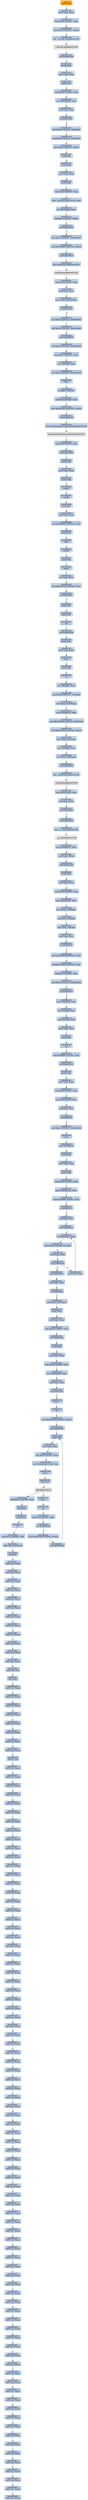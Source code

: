 digraph G {
node[shape=rectangle,style=filled,fillcolor=lightsteelblue,color=lightsteelblue]
bgcolor="transparent"
a0x00401140pushl_ebp[label="start\npushl %ebp",color="lightgrey",fillcolor="orange"];
a0x00401141movl_esp_ebp[label="0x00401141\nmovl %esp, %ebp"];
a0x00401143subl_0x18UINT8_esp[label="0x00401143\nsubl $0x18<UINT8>, %esp"];
a0x00401146movl_0x2UINT32_esp_[label="0x00401146\nmovl $0x2<UINT32>, (%esp)"];
a0x0040114dcall___set_app_type_msvcrt_dll[label="0x0040114d\ncall __set_app_type@msvcrt.dll"];
a__set_app_type_msvcrt_dll[label="__set_app_type@msvcrt.dll",color="lightgrey",fillcolor="lightgrey"];
a0x00401153call_0x00401020[label="0x00401153\ncall 0x00401020"];
a0x00401020pushl_ebp[label="0x00401020\npushl %ebp"];
a0x00401021movl_esp_ebp[label="0x00401021\nmovl %esp, %ebp"];
a0x00401023pushl_ebx[label="0x00401023\npushl %ebx"];
a0x00401024subl_0x34UINT8_esp[label="0x00401024\nsubl $0x34<UINT8>, %esp"];
a0x00401027movl_0x0040f2f0_eax[label="0x00401027\nmovl 0x0040f2f0, %eax"];
a0x0040102ctestl_eax_eax[label="0x0040102c\ntestl %eax, %eax"];
a0x0040102eje_0x0040104c[label="0x0040102e\nje 0x0040104c"];
a0x00401030movl_0x0UINT32_0x8esp_[label="0x00401030\nmovl $0x0<UINT32>, 0x8(%esp)"];
a0x00401038movl_0x2UINT32_0x4esp_[label="0x00401038\nmovl $0x2<UINT32>, 0x4(%esp)"];
a0x00401040movl_0x0UINT32_esp_[label="0x00401040\nmovl $0x0<UINT32>, (%esp)"];
a0x00401047call_eax[label="0x00401047\ncall %eax"];
a0x00402710pushl_ebp[label="0x00402710\npushl %ebp"];
a0x00402711movl_esp_ebp[label="0x00402711\nmovl %esp, %ebp"];
a0x00402713pushl_ebx[label="0x00402713\npushl %ebx"];
a0x00402714subl_0x14UINT8_esp[label="0x00402714\nsubl $0x14<UINT8>, %esp"];
a0x00402717movl__winmajor_msvcrt_dll_edx[label="0x00402717\nmovl _winmajor@msvcrt.dll, %edx"];
a0x0040271dmovl_0xcebp__eax[label="0x0040271d\nmovl 0xc(%ebp), %eax"];
a0x00402720cmpl_0x3UINT8_edx_[label="0x00402720\ncmpl $0x3<UINT8>, (%edx)"];
a0x00402723jbe_0x00402756[label="0x00402723\njbe 0x00402756"];
a0x00402756movl_0x1UINT32_0x0041007c[label="0x00402756\nmovl $0x1<UINT32>, 0x0041007c"];
a0x00402760movl_0x40f2b4UINT32_esp_[label="0x00402760\nmovl $0x40f2b4<UINT32>, (%esp)"];
a0x00402767call_0x004030c8[label="0x00402767\ncall 0x004030c8"];
a0x004030c8jmp_LoadLibraryA_kernel32_dll[label="0x004030c8\njmp LoadLibraryA@kernel32.dll"];
LoadLibraryA_kernel32_dll[label="LoadLibraryA@kernel32.dll",color="lightgrey",fillcolor="lightgrey"];
a0x0040276csubl_0x4UINT8_esp[label="0x0040276c\nsubl $0x4<UINT8>, %esp"];
a0x0040276ftestl_eax_eax[label="0x0040276f\ntestl %eax, %eax"];
a0x00402771movl_eax_0x00410020[label="0x00402771\nmovl %eax, 0x00410020"];
a0x00402776je_0x00402876[label="0x00402776\nje 0x00402876"];
a0x00402876movl_0x0UINT32_0x0041005c[label="0x00402876\nmovl $0x0<UINT32>, 0x0041005c"];
a0x00402880movl_0x0UINT32_0x0041006c[label="0x00402880\nmovl $0x0<UINT32>, 0x0041006c"];
a0x0040288ajmp_0x00402826[label="0x0040288a\njmp 0x00402826"];
a0x00402826movl_0x0UINT32_0x00410020[label="0x00402826\nmovl $0x0<UINT32>, 0x00410020"];
a0x00402830movl_0x1UINT32_eax[label="0x00402830\nmovl $0x1<UINT32>, %eax"];
a0x00402835movl__4ebp__ebx[label="0x00402835\nmovl -4(%ebp), %ebx"];
a0x00402838movl_0x0UINT32_0x00410034[label="0x00402838\nmovl $0x0<UINT32>, 0x00410034"];
a0x00402842leave_[label="0x00402842\nleave "];
a0x00402843ret_0xcUINT16[label="0x00402843\nret $0xc<UINT16>"];
a0x00401049subl_0xcUINT8_esp[label="0x00401049\nsubl $0xc<UINT8>, %esp"];
a0x0040104cmovl_0x401180UINT32_esp_[label="0x0040104c\nmovl $0x401180<UINT32>, (%esp)"];
a0x00401053call_0x004030a0[label="0x00401053\ncall 0x004030a0"];
a0x004030a0jmp_SetUnhandledExceptionFilter_kernel32_dll[label="0x004030a0\njmp SetUnhandledExceptionFilter@kernel32.dll"];
SetUnhandledExceptionFilter_kernel32_dll[label="SetUnhandledExceptionFilter@kernel32.dll",color="lightgrey",fillcolor="lightgrey"];
a0x00401058subl_0x4UINT8_esp[label="0x00401058\nsubl $0x4<UINT8>, %esp"];
a0x0040105bcall_0x00402890[label="0x0040105b\ncall 0x00402890"];
a0x00402890pushl_ebp[label="0x00402890\npushl %ebp"];
a0x00402891movl_esp_ebp[label="0x00402891\nmovl %esp, %ebp"];
a0x00402893pushl_ebx[label="0x00402893\npushl %ebx"];
a0x00402894pushfl_[label="0x00402894\npushfl "];
a0x00402895pushfl_[label="0x00402895\npushfl "];
a0x00402896popl_eax[label="0x00402896\npopl %eax"];
a0x00402897movl_eax_edx[label="0x00402897\nmovl %eax, %edx"];
a0x00402899xorl_0x200000UINT32_eax[label="0x00402899\nxorl $0x200000<UINT32>, %eax"];
a0x0040289epushl_eax[label="0x0040289e\npushl %eax"];
a0x0040289fpopfl_[label="0x0040289f\npopfl "];
a0x004028a0pushfl_[label="0x004028a0\npushfl "];
a0x004028a1popl_eax[label="0x004028a1\npopl %eax"];
a0x004028a2popfl_[label="0x004028a2\npopfl "];
a0x004028a3xorl_edx_eax[label="0x004028a3\nxorl %edx, %eax"];
a0x004028a5testl_0x200000UINT32_eax[label="0x004028a5\ntestl $0x200000<UINT32>, %eax"];
a0x004028aaje_0x00402953[label="0x004028aa\nje 0x00402953"];
a0x00402953popl_ebx[label="0x00402953\npopl %ebx"];
a0x00402954popl_ebp[label="0x00402954\npopl %ebp"];
a0x00402955ret[label="0x00402955\nret"];
a0x00401060call_0x00402e00[label="0x00401060\ncall 0x00402e00"];
a0x00402e00pushl_ebp[label="0x00402e00\npushl %ebp"];
a0x00402e01movl_esp_ebp[label="0x00402e01\nmovl %esp, %ebp"];
a0x00402e03fninit_[label="0x00402e03\nfninit "];
a0x00402e05popl_ebp[label="0x00402e05\npopl %ebp"];
a0x00402e06ret[label="0x00402e06\nret"];
a0x00401065leal__16ebp__eax[label="0x00401065\nleal -16(%ebp), %eax"];
a0x00401068movl_0x0UINT32__16ebp_[label="0x00401068\nmovl $0x0<UINT32>, -16(%ebp)"];
a0x0040106fmovl_eax_0x10esp_[label="0x0040106f\nmovl %eax, 0x10(%esp)"];
a0x00401073movl_0x0040f270_eax[label="0x00401073\nmovl 0x0040f270, %eax"];
a0x00401078movl_0x410004UINT32_0x4esp_[label="0x00401078\nmovl $0x410004<UINT32>, 0x4(%esp)"];
a0x00401080movl_0x410000UINT32_esp_[label="0x00401080\nmovl $0x410000<UINT32>, (%esp)"];
a0x00401087movl_eax_0xcesp_[label="0x00401087\nmovl %eax, 0xc(%esp)"];
a0x0040108bleal__12ebp__eax[label="0x0040108b\nleal -12(%ebp), %eax"];
a0x0040108emovl_eax_0x8esp_[label="0x0040108e\nmovl %eax, 0x8(%esp)"];
a0x00401092call_0x00403020[label="0x00401092\ncall 0x00403020"];
a0x00403020jmp___getmainargs_msvcrt_dll[label="0x00403020\njmp __getmainargs@msvcrt.dll"];
a__getmainargs_msvcrt_dll[label="__getmainargs@msvcrt.dll",color="lightgrey",fillcolor="lightgrey"];
a0x00401097movl_0x00410024_eax[label="0x00401097\nmovl 0x00410024, %eax"];
a0x0040109ctestl_eax_eax[label="0x0040109c\ntestl %eax, %eax"];
a0x0040109ejne_0x004010f0[label="0x0040109e\njne 0x004010f0"];
a0x004010a0call_0x00403028[label="0x004010a0\ncall 0x00403028"];
a0x00403028jmp___p__fmode_msvcrt_dll[label="0x00403028\njmp __p__fmode@msvcrt.dll"];
a__p__fmode_msvcrt_dll[label="__p__fmode@msvcrt.dll",color="lightgrey",fillcolor="lightgrey"];
a0x004010a5movl_0x0040f274_edx[label="0x004010a5\nmovl 0x0040f274, %edx"];
a0x004010abmovl_edx_eax_[label="0x004010ab\nmovl %edx, (%eax)"];
a0x004010adcall_0x00402ab0[label="0x004010ad\ncall 0x00402ab0"];
a0x00402ab0pushl_ebp[label="0x00402ab0\npushl %ebp"];
a0x00402ab1movl_esp_ebp[label="0x00402ab1\nmovl %esp, %ebp"];
a0x00402ab3subl_0x38UINT8_esp[label="0x00402ab3\nsubl $0x38<UINT8>, %esp"];
a0x00402ab6movl_0x0041002c_eax[label="0x00402ab6\nmovl 0x0041002c, %eax"];
a0x00402abbmovl_ebx__12ebp_[label="0x00402abb\nmovl %ebx, -12(%ebp)"];
a0x00402abemovl_esi__8ebp_[label="0x00402abe\nmovl %esi, -8(%ebp)"];
a0x00402ac1movl_edi__4ebp_[label="0x00402ac1\nmovl %edi, -4(%ebp)"];
a0x00402ac4testl_eax_eax[label="0x00402ac4\ntestl %eax, %eax"];
a0x00402ac6je_0x00402ad5[label="0x00402ac6\nje 0x00402ad5"];
a0x00402ad5movl_0x410000UINT32_eax[label="0x00402ad5\nmovl $0x410000<UINT32>, %eax"];
a0x00402adasubl_0x410000UINT32_eax[label="0x00402ada\nsubl $0x410000<UINT32>, %eax"];
a0x00402adfcmpl_0x7UINT8_eax[label="0x00402adf\ncmpl $0x7<UINT8>, %eax"];
a0x00402ae2movl_0x1UINT32_0x0041002c[label="0x00402ae2\nmovl $0x1<UINT32>, 0x0041002c"];
a0x00402aecjle_0x00402ac8[label="0x00402aec\njle 0x00402ac8"];
a0x00402ac8movl__12ebp__ebx[label="0x00402ac8\nmovl -12(%ebp), %ebx"];
a0x00402acbmovl__8ebp__esi[label="0x00402acb\nmovl -8(%ebp), %esi"];
a0x00402acemovl__4ebp__edi[label="0x00402ace\nmovl -4(%ebp), %edi"];
a0x00402ad1movl_ebp_esp[label="0x00402ad1\nmovl %ebp, %esp"];
a0x00402ad3popl_ebp[label="0x00402ad3\npopl %ebp"];
a0x00402ad4ret[label="0x00402ad4\nret"];
a0x004010b2andl_0xfffffff0UINT8_esp[label="0x004010b2\nandl $0xfffffff0<UINT8>, %esp"];
a0x004010b5call_0x00402ce0[label="0x004010b5\ncall 0x00402ce0"];
a0x00402ce0pushl_ebp[label="0x00402ce0\npushl %ebp"];
a0x00402ce1movl_esp_ebp[label="0x00402ce1\nmovl %esp, %ebp"];
a0x00402ce3subl_0x8UINT8_esp[label="0x00402ce3\nsubl $0x8<UINT8>, %esp"];
a0x00402ce6movl_0x00410030_ecx[label="0x00402ce6\nmovl 0x00410030, %ecx"];
a0x00402cectestl_ecx_ecx[label="0x00402cec\ntestl %ecx, %ecx"];
a0x00402ceeje_0x00402cf2[label="0x00402cee\nje 0x00402cf2"];
a0x00402cf2movl_0x1UINT32_0x00410030[label="0x00402cf2\nmovl $0x1<UINT32>, 0x00410030"];
a0x00402cfcleave_[label="0x00402cfc\nleave "];
a0x00402cfdjmp_0x00402c90[label="0x00402cfd\njmp 0x00402c90"];
a0x00402c90pushl_ebp[label="0x00402c90\npushl %ebp"];
a0x00402c91movl_esp_ebp[label="0x00402c91\nmovl %esp, %ebp"];
a0x00402c93pushl_ebx[label="0x00402c93\npushl %ebx"];
a0x00402c94subl_0x14UINT8_esp[label="0x00402c94\nsubl $0x14<UINT8>, %esp"];
a0x00402c97movl_0x00403170_ebx[label="0x00402c97\nmovl 0x00403170, %ebx"];
a0x00402c9dcmpl_0xffffffffUINT8_ebx[label="0x00402c9d\ncmpl $0xffffffff<UINT8>, %ebx"];
a0x00402ca0je_0x00402cc4[label="0x00402ca0\nje 0x00402cc4"];
a0x00402cc4xorl_ebx_ebx[label="0x00402cc4\nxorl %ebx, %ebx"];
a0x00402cc6jmp_0x00402cca[label="0x00402cc6\njmp 0x00402cca"];
a0x00402ccaleal_0x1ebx__eax[label="0x00402cca\nleal 0x1(%ebx), %eax"];
a0x00402ccdmovl_0x403170eax4__edx[label="0x00402ccd\nmovl 0x403170(,%eax,4), %edx"];
a0x00402cd4testl_edx_edx[label="0x00402cd4\ntestl %edx, %edx"];
a0x00402cd6jne_0x00402cc8[label="0x00402cd6\njne 0x00402cc8"];
a0x00402cc8movl_eax_ebx[label="0x00402cc8\nmovl %eax, %ebx"];
a0x00402cd8jmp_0x00402ca2[label="0x00402cd8\njmp 0x00402ca2"];
a0x00402ca2testl_ebx_ebx[label="0x00402ca2\ntestl %ebx, %ebx"];
a0x00402ca4je_0x00402cb2[label="0x00402ca4\nje 0x00402cb2"];
a0x00402ca6call_0x403170ebx4_[label="0x00402ca6\ncall 0x403170(,%ebx,4)"];
a0x00403150pushl_ebp[label="0x00403150\npushl %ebp"];
a0x00403151movl_esp_ebp[label="0x00403151\nmovl %esp, %ebp"];
a0x00403153subl_0x18UINT8_esp[label="0x00403153\nsubl $0x18<UINT8>, %esp"];
a0x00403156call_0x004012e0[label="0x00403156\ncall 0x004012e0"];
a0x004012e0pushl_ebp[label="0x004012e0\npushl %ebp"];
a0x004012e1movl_esp_ebp[label="0x004012e1\nmovl %esp, %ebp"];
a0x004012e3subl_0x18UINT8_esp[label="0x004012e3\nsubl $0x18<UINT8>, %esp"];
a0x004012e6movl_0x0040f3a0_eax[label="0x004012e6\nmovl 0x0040f3a0, %eax"];
a0x004012ebtestl_eax_eax[label="0x004012eb\ntestl %eax, %eax"];
a0x004012edje_0x00401329[label="0x004012ed\nje 0x00401329"];
a0x00401329leave_[label="0x00401329\nleave "];
a0x0040132aret[label="0x0040132a\nret"];
a0x0040315bmovl_0x401330UINT32_esp_[label="0x0040315b\nmovl $0x401330<UINT32>, (%esp)"];
a0x00403162call_0x00401000[label="0x00403162\ncall 0x00401000"];
a0x00401000pushl_ebp[label="0x00401000\npushl %ebp"];
a0x00401001movl_esp_ebp[label="0x00401001\nmovl %esp, %ebp"];
a0x00401003subl_0x8UINT8_esp[label="0x00401003\nsubl $0x8<UINT8>, %esp"];
a0x00401006movl_atexit_msvcrt_dll_eax[label="0x00401006\nmovl atexit@msvcrt.dll, %eax"];
a0x0040100bleave_[label="0x0040100b\nleave "];
a0x0040100cjmp_eax[label="0x0040100c\njmp %eax"];
atexit_msvcrt_dll[label="atexit@msvcrt.dll",color="lightgrey",fillcolor="lightgrey"];
a0x00403167leave_[label="0x00403167\nleave "];
a0x00403168ret[label="0x00403168\nret"];
a0x00402cadsubl_0x1UINT8_ebx[label="0x00402cad\nsubl $0x1<UINT8>, %ebx"];
a0x00402cb0jne_0x00402ca6[label="0x00402cb0\njne 0x00402ca6"];
a0x00402cb2movl_0x402c60UINT32_esp_[label="0x00402cb2\nmovl $0x402c60<UINT32>, (%esp)"];
a0x00402cb9call_0x00401000[label="0x00402cb9\ncall 0x00401000"];
a0x00402cbeaddl_0x14UINT8_esp[label="0x00402cbe\naddl $0x14<UINT8>, %esp"];
a0x00402cc1popl_ebx[label="0x00402cc1\npopl %ebx"];
a0x00402cc2popl_ebp[label="0x00402cc2\npopl %ebp"];
a0x00402cc3ret[label="0x00402cc3\nret"];
a0x0012ffa0sarb_0x12UINT8_bh[label="0x0012ffa0\nsarb $0x12<UINT8>, %bh"];
a0x0012ffa3addb_bl_0x11eax_[label="0x0012ffa3\naddb %bl, 0x11(%eax)"];
a0x0012ffa6incl_eax[label="0x0012ffa6\nincl %eax"];
a0x0012ffa7addb_al_edx_[label="0x0012ffa7\naddb %al, (%edx)"];
a0x0012ffa9addb_al_eax_[label="0x0012ffa9\naddb %al, (%eax)"];
a0x0012ffabaddb_al_eax_[label="0x0012ffab\naddb %al, (%eax)"];
a0x0012ffadaddb_al_eax_[label="0x0012ffad\naddb %al, (%eax)"];
a0x0012ffafaddb_al_eax_[label="0x0012ffaf\naddb %al, (%eax)"];
a0x0012ffb1addb_al_eax_[label="0x0012ffb1\naddb %al, (%eax)"];
a0x0012ffb3addb_al_eax_[label="0x0012ffb3\naddb %al, (%eax)"];
a0x0012ffb5addb_al_eax_[label="0x0012ffb5\naddb %al, (%eax)"];
a0x0012ffb7addb_al_eax_[label="0x0012ffb7\naddb %al, (%eax)"];
a0x0012ffb9addb_al_eax_[label="0x0012ffb9\naddb %al, (%eax)"];
a0x0012ffbbaddb_al_eax_[label="0x0012ffbb\naddb %al, (%eax)"];
a0x0012ffbdaddb_al_eax_[label="0x0012ffbd\naddb %al, (%eax)"];
a0x0012ffbfaddb_dh_al[label="0x0012ffbf\naddb %dh, %al"];
a0x0012ffc1call_edx_[label="0x0012ffc1\ncall (%edx)"];
a0x00000000addb_al_eax_[label="0x00000000\naddb %al, (%eax)"];
a0x00000002addb_al_eax_[label="0x00000002\naddb %al, (%eax)"];
a0x00000004addb_al_eax_[label="0x00000004\naddb %al, (%eax)"];
a0x00000006addb_al_eax_[label="0x00000006\naddb %al, (%eax)"];
a0x00000008addb_al_eax_[label="0x00000008\naddb %al, (%eax)"];
a0x0000000aaddb_al_eax_[label="0x0000000a\naddb %al, (%eax)"];
a0x0000000caddb_al_eax_[label="0x0000000c\naddb %al, (%eax)"];
a0x0000000eaddb_al_eax_[label="0x0000000e\naddb %al, (%eax)"];
a0x00000010movb_0_al[label="0x00000010\nmovb 0, %al"];
a0x00000015addb_al_eax_[label="0x00000015\naddb %al, (%eax)"];
a0x00000017addb_al_eax_[label="0x00000017\naddb %al, (%eax)"];
a0x00000019addb_al_eax_[label="0x00000019\naddb %al, (%eax)"];
a0x0000001baddb_al_eax_[label="0x0000001b\naddb %al, (%eax)"];
a0x0000001daddb_al_eax_[label="0x0000001d\naddb %al, (%eax)"];
a0x0000001faddb_al_eax_[label="0x0000001f\naddb %al, (%eax)"];
a0x00000021addb_al_eax_[label="0x00000021\naddb %al, (%eax)"];
a0x00000023addb_al_eax_[label="0x00000023\naddb %al, (%eax)"];
a0x00000025addb_al_eax_[label="0x00000025\naddb %al, (%eax)"];
a0x00000027addb_al_eax_[label="0x00000027\naddb %al, (%eax)"];
a0x00000029addb_al_eax_[label="0x00000029\naddb %al, (%eax)"];
a0x0000002baddb_al_eax_[label="0x0000002b\naddb %al, (%eax)"];
a0x0000002daddb_al_eax_[label="0x0000002d\naddb %al, (%eax)"];
a0x0000002faddb_al_eax_[label="0x0000002f\naddb %al, (%eax)"];
a0x00000031addb_al_eax_[label="0x00000031\naddb %al, (%eax)"];
a0x00000033addb_al_eax_[label="0x00000033\naddb %al, (%eax)"];
a0x00000035addb_al_eax_[label="0x00000035\naddb %al, (%eax)"];
a0x00000037addb_al_eax_[label="0x00000037\naddb %al, (%eax)"];
a0x00000039addb_al_eax_[label="0x00000039\naddb %al, (%eax)"];
a0x0000003baddb_al_eax_[label="0x0000003b\naddb %al, (%eax)"];
a0x0000003daddb_al_eax_[label="0x0000003d\naddb %al, (%eax)"];
a0x0000003faddb_al_eax_[label="0x0000003f\naddb %al, (%eax)"];
a0x00000041addb_al_eax_[label="0x00000041\naddb %al, (%eax)"];
a0x00000043addb_al_eax_[label="0x00000043\naddb %al, (%eax)"];
a0x00000045addb_al_eax_[label="0x00000045\naddb %al, (%eax)"];
a0x00000047addb_al_eax_[label="0x00000047\naddb %al, (%eax)"];
a0x00000049addb_al_eax_[label="0x00000049\naddb %al, (%eax)"];
a0x0000004baddb_al_eax_[label="0x0000004b\naddb %al, (%eax)"];
a0x0000004daddb_al_eax_[label="0x0000004d\naddb %al, (%eax)"];
a0x0000004faddb_al_eax_[label="0x0000004f\naddb %al, (%eax)"];
a0x00000051addb_al_eax_[label="0x00000051\naddb %al, (%eax)"];
a0x00000053addb_al_eax_[label="0x00000053\naddb %al, (%eax)"];
a0x00000055addb_al_eax_[label="0x00000055\naddb %al, (%eax)"];
a0x00000057addb_al_eax_[label="0x00000057\naddb %al, (%eax)"];
a0x00000059addb_al_eax_[label="0x00000059\naddb %al, (%eax)"];
a0x0000005baddb_al_eax_[label="0x0000005b\naddb %al, (%eax)"];
a0x0000005daddb_al_eax_[label="0x0000005d\naddb %al, (%eax)"];
a0x0000005faddb_al_eax_[label="0x0000005f\naddb %al, (%eax)"];
a0x00000061addb_al_eax_[label="0x00000061\naddb %al, (%eax)"];
a0x00000063addb_al_eax_[label="0x00000063\naddb %al, (%eax)"];
a0x00000065addb_al_eax_[label="0x00000065\naddb %al, (%eax)"];
a0x00000067addb_al_eax_[label="0x00000067\naddb %al, (%eax)"];
a0x00000069addb_al_eax_[label="0x00000069\naddb %al, (%eax)"];
a0x0000006baddb_al_eax_[label="0x0000006b\naddb %al, (%eax)"];
a0x0000006daddb_al_eax_[label="0x0000006d\naddb %al, (%eax)"];
a0x0000006faddb_al_eax_[label="0x0000006f\naddb %al, (%eax)"];
a0x00000071addb_al_eax_[label="0x00000071\naddb %al, (%eax)"];
a0x00000073addb_al_eax_[label="0x00000073\naddb %al, (%eax)"];
a0x00000075addb_al_eax_[label="0x00000075\naddb %al, (%eax)"];
a0x00000077addb_al_eax_[label="0x00000077\naddb %al, (%eax)"];
a0x00000079addb_al_eax_[label="0x00000079\naddb %al, (%eax)"];
a0x0000007baddb_al_eax_[label="0x0000007b\naddb %al, (%eax)"];
a0x0000007daddb_al_eax_[label="0x0000007d\naddb %al, (%eax)"];
a0x0000007faddb_al_eax_[label="0x0000007f\naddb %al, (%eax)"];
a0x00000081addb_al_eax_[label="0x00000081\naddb %al, (%eax)"];
a0x00000083addb_al_eax_[label="0x00000083\naddb %al, (%eax)"];
a0x00000085addb_al_eax_[label="0x00000085\naddb %al, (%eax)"];
a0x00000087addb_al_eax_[label="0x00000087\naddb %al, (%eax)"];
a0x00000089addb_al_eax_[label="0x00000089\naddb %al, (%eax)"];
a0x0000008baddb_al_eax_[label="0x0000008b\naddb %al, (%eax)"];
a0x0000008daddb_al_eax_[label="0x0000008d\naddb %al, (%eax)"];
a0x0000008faddb_al_eax_[label="0x0000008f\naddb %al, (%eax)"];
a0x00000091addb_al_eax_[label="0x00000091\naddb %al, (%eax)"];
a0x00000093addb_al_eax_[label="0x00000093\naddb %al, (%eax)"];
a0x00000095addb_al_eax_[label="0x00000095\naddb %al, (%eax)"];
a0x00000097addb_al_eax_[label="0x00000097\naddb %al, (%eax)"];
a0x00000099addb_al_eax_[label="0x00000099\naddb %al, (%eax)"];
a0x0000009baddb_al_eax_[label="0x0000009b\naddb %al, (%eax)"];
a0x0000009daddb_al_eax_[label="0x0000009d\naddb %al, (%eax)"];
a0x0000009faddb_al_eax_[label="0x0000009f\naddb %al, (%eax)"];
a0x000000a1addb_al_eax_[label="0x000000a1\naddb %al, (%eax)"];
a0x000000a3addb_al_eax_[label="0x000000a3\naddb %al, (%eax)"];
a0x000000a5addb_al_eax_[label="0x000000a5\naddb %al, (%eax)"];
a0x000000a7addb_al_eax_[label="0x000000a7\naddb %al, (%eax)"];
a0x000000a9addb_al_eax_[label="0x000000a9\naddb %al, (%eax)"];
a0x000000abaddb_al_eax_[label="0x000000ab\naddb %al, (%eax)"];
a0x000000adaddb_al_eax_[label="0x000000ad\naddb %al, (%eax)"];
a0x000000afaddb_al_eax_[label="0x000000af\naddb %al, (%eax)"];
a0x000000b1addb_al_eax_[label="0x000000b1\naddb %al, (%eax)"];
a0x000000b3addb_al_eax_[label="0x000000b3\naddb %al, (%eax)"];
a0x000000b5addb_al_eax_[label="0x000000b5\naddb %al, (%eax)"];
a0x000000b7addb_al_eax_[label="0x000000b7\naddb %al, (%eax)"];
a0x000000b9addb_al_eax_[label="0x000000b9\naddb %al, (%eax)"];
a0x00401140pushl_ebp -> a0x00401141movl_esp_ebp [color="#000000"];
a0x00401141movl_esp_ebp -> a0x00401143subl_0x18UINT8_esp [color="#000000"];
a0x00401143subl_0x18UINT8_esp -> a0x00401146movl_0x2UINT32_esp_ [color="#000000"];
a0x00401146movl_0x2UINT32_esp_ -> a0x0040114dcall___set_app_type_msvcrt_dll [color="#000000"];
a0x0040114dcall___set_app_type_msvcrt_dll -> a__set_app_type_msvcrt_dll [color="#000000"];
a__set_app_type_msvcrt_dll -> a0x00401153call_0x00401020 [color="#000000"];
a0x00401153call_0x00401020 -> a0x00401020pushl_ebp [color="#000000"];
a0x00401020pushl_ebp -> a0x00401021movl_esp_ebp [color="#000000"];
a0x00401021movl_esp_ebp -> a0x00401023pushl_ebx [color="#000000"];
a0x00401023pushl_ebx -> a0x00401024subl_0x34UINT8_esp [color="#000000"];
a0x00401024subl_0x34UINT8_esp -> a0x00401027movl_0x0040f2f0_eax [color="#000000"];
a0x00401027movl_0x0040f2f0_eax -> a0x0040102ctestl_eax_eax [color="#000000"];
a0x0040102ctestl_eax_eax -> a0x0040102eje_0x0040104c [color="#000000"];
a0x0040102eje_0x0040104c -> a0x00401030movl_0x0UINT32_0x8esp_ [color="#000000",label="F"];
a0x00401030movl_0x0UINT32_0x8esp_ -> a0x00401038movl_0x2UINT32_0x4esp_ [color="#000000"];
a0x00401038movl_0x2UINT32_0x4esp_ -> a0x00401040movl_0x0UINT32_esp_ [color="#000000"];
a0x00401040movl_0x0UINT32_esp_ -> a0x00401047call_eax [color="#000000"];
a0x00401047call_eax -> a0x00402710pushl_ebp [color="#000000"];
a0x00402710pushl_ebp -> a0x00402711movl_esp_ebp [color="#000000"];
a0x00402711movl_esp_ebp -> a0x00402713pushl_ebx [color="#000000"];
a0x00402713pushl_ebx -> a0x00402714subl_0x14UINT8_esp [color="#000000"];
a0x00402714subl_0x14UINT8_esp -> a0x00402717movl__winmajor_msvcrt_dll_edx [color="#000000"];
a0x00402717movl__winmajor_msvcrt_dll_edx -> a0x0040271dmovl_0xcebp__eax [color="#000000"];
a0x0040271dmovl_0xcebp__eax -> a0x00402720cmpl_0x3UINT8_edx_ [color="#000000"];
a0x00402720cmpl_0x3UINT8_edx_ -> a0x00402723jbe_0x00402756 [color="#000000"];
a0x00402723jbe_0x00402756 -> a0x00402756movl_0x1UINT32_0x0041007c [color="#000000",label="T"];
a0x00402756movl_0x1UINT32_0x0041007c -> a0x00402760movl_0x40f2b4UINT32_esp_ [color="#000000"];
a0x00402760movl_0x40f2b4UINT32_esp_ -> a0x00402767call_0x004030c8 [color="#000000"];
a0x00402767call_0x004030c8 -> a0x004030c8jmp_LoadLibraryA_kernel32_dll [color="#000000"];
a0x004030c8jmp_LoadLibraryA_kernel32_dll -> LoadLibraryA_kernel32_dll [color="#000000"];
LoadLibraryA_kernel32_dll -> a0x0040276csubl_0x4UINT8_esp [color="#000000"];
a0x0040276csubl_0x4UINT8_esp -> a0x0040276ftestl_eax_eax [color="#000000"];
a0x0040276ftestl_eax_eax -> a0x00402771movl_eax_0x00410020 [color="#000000"];
a0x00402771movl_eax_0x00410020 -> a0x00402776je_0x00402876 [color="#000000"];
a0x00402776je_0x00402876 -> a0x00402876movl_0x0UINT32_0x0041005c [color="#000000",label="T"];
a0x00402876movl_0x0UINT32_0x0041005c -> a0x00402880movl_0x0UINT32_0x0041006c [color="#000000"];
a0x00402880movl_0x0UINT32_0x0041006c -> a0x0040288ajmp_0x00402826 [color="#000000"];
a0x0040288ajmp_0x00402826 -> a0x00402826movl_0x0UINT32_0x00410020 [color="#000000"];
a0x00402826movl_0x0UINT32_0x00410020 -> a0x00402830movl_0x1UINT32_eax [color="#000000"];
a0x00402830movl_0x1UINT32_eax -> a0x00402835movl__4ebp__ebx [color="#000000"];
a0x00402835movl__4ebp__ebx -> a0x00402838movl_0x0UINT32_0x00410034 [color="#000000"];
a0x00402838movl_0x0UINT32_0x00410034 -> a0x00402842leave_ [color="#000000"];
a0x00402842leave_ -> a0x00402843ret_0xcUINT16 [color="#000000"];
a0x00402843ret_0xcUINT16 -> a0x00401049subl_0xcUINT8_esp [color="#000000"];
a0x00401049subl_0xcUINT8_esp -> a0x0040104cmovl_0x401180UINT32_esp_ [color="#000000"];
a0x0040104cmovl_0x401180UINT32_esp_ -> a0x00401053call_0x004030a0 [color="#000000"];
a0x00401053call_0x004030a0 -> a0x004030a0jmp_SetUnhandledExceptionFilter_kernel32_dll [color="#000000"];
a0x004030a0jmp_SetUnhandledExceptionFilter_kernel32_dll -> SetUnhandledExceptionFilter_kernel32_dll [color="#000000"];
SetUnhandledExceptionFilter_kernel32_dll -> a0x00401058subl_0x4UINT8_esp [color="#000000"];
a0x00401058subl_0x4UINT8_esp -> a0x0040105bcall_0x00402890 [color="#000000"];
a0x0040105bcall_0x00402890 -> a0x00402890pushl_ebp [color="#000000"];
a0x00402890pushl_ebp -> a0x00402891movl_esp_ebp [color="#000000"];
a0x00402891movl_esp_ebp -> a0x00402893pushl_ebx [color="#000000"];
a0x00402893pushl_ebx -> a0x00402894pushfl_ [color="#000000"];
a0x00402894pushfl_ -> a0x00402895pushfl_ [color="#000000"];
a0x00402895pushfl_ -> a0x00402896popl_eax [color="#000000"];
a0x00402896popl_eax -> a0x00402897movl_eax_edx [color="#000000"];
a0x00402897movl_eax_edx -> a0x00402899xorl_0x200000UINT32_eax [color="#000000"];
a0x00402899xorl_0x200000UINT32_eax -> a0x0040289epushl_eax [color="#000000"];
a0x0040289epushl_eax -> a0x0040289fpopfl_ [color="#000000"];
a0x0040289fpopfl_ -> a0x004028a0pushfl_ [color="#000000"];
a0x004028a0pushfl_ -> a0x004028a1popl_eax [color="#000000"];
a0x004028a1popl_eax -> a0x004028a2popfl_ [color="#000000"];
a0x004028a2popfl_ -> a0x004028a3xorl_edx_eax [color="#000000"];
a0x004028a3xorl_edx_eax -> a0x004028a5testl_0x200000UINT32_eax [color="#000000"];
a0x004028a5testl_0x200000UINT32_eax -> a0x004028aaje_0x00402953 [color="#000000"];
a0x004028aaje_0x00402953 -> a0x00402953popl_ebx [color="#000000",label="T"];
a0x00402953popl_ebx -> a0x00402954popl_ebp [color="#000000"];
a0x00402954popl_ebp -> a0x00402955ret [color="#000000"];
a0x00402955ret -> a0x00401060call_0x00402e00 [color="#000000"];
a0x00401060call_0x00402e00 -> a0x00402e00pushl_ebp [color="#000000"];
a0x00402e00pushl_ebp -> a0x00402e01movl_esp_ebp [color="#000000"];
a0x00402e01movl_esp_ebp -> a0x00402e03fninit_ [color="#000000"];
a0x00402e03fninit_ -> a0x00402e05popl_ebp [color="#000000"];
a0x00402e05popl_ebp -> a0x00402e06ret [color="#000000"];
a0x00402e06ret -> a0x00401065leal__16ebp__eax [color="#000000"];
a0x00401065leal__16ebp__eax -> a0x00401068movl_0x0UINT32__16ebp_ [color="#000000"];
a0x00401068movl_0x0UINT32__16ebp_ -> a0x0040106fmovl_eax_0x10esp_ [color="#000000"];
a0x0040106fmovl_eax_0x10esp_ -> a0x00401073movl_0x0040f270_eax [color="#000000"];
a0x00401073movl_0x0040f270_eax -> a0x00401078movl_0x410004UINT32_0x4esp_ [color="#000000"];
a0x00401078movl_0x410004UINT32_0x4esp_ -> a0x00401080movl_0x410000UINT32_esp_ [color="#000000"];
a0x00401080movl_0x410000UINT32_esp_ -> a0x00401087movl_eax_0xcesp_ [color="#000000"];
a0x00401087movl_eax_0xcesp_ -> a0x0040108bleal__12ebp__eax [color="#000000"];
a0x0040108bleal__12ebp__eax -> a0x0040108emovl_eax_0x8esp_ [color="#000000"];
a0x0040108emovl_eax_0x8esp_ -> a0x00401092call_0x00403020 [color="#000000"];
a0x00401092call_0x00403020 -> a0x00403020jmp___getmainargs_msvcrt_dll [color="#000000"];
a0x00403020jmp___getmainargs_msvcrt_dll -> a__getmainargs_msvcrt_dll [color="#000000"];
a__getmainargs_msvcrt_dll -> a0x00401097movl_0x00410024_eax [color="#000000"];
a0x00401097movl_0x00410024_eax -> a0x0040109ctestl_eax_eax [color="#000000"];
a0x0040109ctestl_eax_eax -> a0x0040109ejne_0x004010f0 [color="#000000"];
a0x0040109ejne_0x004010f0 -> a0x004010a0call_0x00403028 [color="#000000",label="F"];
a0x004010a0call_0x00403028 -> a0x00403028jmp___p__fmode_msvcrt_dll [color="#000000"];
a0x00403028jmp___p__fmode_msvcrt_dll -> a__p__fmode_msvcrt_dll [color="#000000"];
a__p__fmode_msvcrt_dll -> a0x004010a5movl_0x0040f274_edx [color="#000000"];
a0x004010a5movl_0x0040f274_edx -> a0x004010abmovl_edx_eax_ [color="#000000"];
a0x004010abmovl_edx_eax_ -> a0x004010adcall_0x00402ab0 [color="#000000"];
a0x004010adcall_0x00402ab0 -> a0x00402ab0pushl_ebp [color="#000000"];
a0x00402ab0pushl_ebp -> a0x00402ab1movl_esp_ebp [color="#000000"];
a0x00402ab1movl_esp_ebp -> a0x00402ab3subl_0x38UINT8_esp [color="#000000"];
a0x00402ab3subl_0x38UINT8_esp -> a0x00402ab6movl_0x0041002c_eax [color="#000000"];
a0x00402ab6movl_0x0041002c_eax -> a0x00402abbmovl_ebx__12ebp_ [color="#000000"];
a0x00402abbmovl_ebx__12ebp_ -> a0x00402abemovl_esi__8ebp_ [color="#000000"];
a0x00402abemovl_esi__8ebp_ -> a0x00402ac1movl_edi__4ebp_ [color="#000000"];
a0x00402ac1movl_edi__4ebp_ -> a0x00402ac4testl_eax_eax [color="#000000"];
a0x00402ac4testl_eax_eax -> a0x00402ac6je_0x00402ad5 [color="#000000"];
a0x00402ac6je_0x00402ad5 -> a0x00402ad5movl_0x410000UINT32_eax [color="#000000",label="T"];
a0x00402ad5movl_0x410000UINT32_eax -> a0x00402adasubl_0x410000UINT32_eax [color="#000000"];
a0x00402adasubl_0x410000UINT32_eax -> a0x00402adfcmpl_0x7UINT8_eax [color="#000000"];
a0x00402adfcmpl_0x7UINT8_eax -> a0x00402ae2movl_0x1UINT32_0x0041002c [color="#000000"];
a0x00402ae2movl_0x1UINT32_0x0041002c -> a0x00402aecjle_0x00402ac8 [color="#000000"];
a0x00402aecjle_0x00402ac8 -> a0x00402ac8movl__12ebp__ebx [color="#000000",label="T"];
a0x00402ac8movl__12ebp__ebx -> a0x00402acbmovl__8ebp__esi [color="#000000"];
a0x00402acbmovl__8ebp__esi -> a0x00402acemovl__4ebp__edi [color="#000000"];
a0x00402acemovl__4ebp__edi -> a0x00402ad1movl_ebp_esp [color="#000000"];
a0x00402ad1movl_ebp_esp -> a0x00402ad3popl_ebp [color="#000000"];
a0x00402ad3popl_ebp -> a0x00402ad4ret [color="#000000"];
a0x00402ad4ret -> a0x004010b2andl_0xfffffff0UINT8_esp [color="#000000"];
a0x004010b2andl_0xfffffff0UINT8_esp -> a0x004010b5call_0x00402ce0 [color="#000000"];
a0x004010b5call_0x00402ce0 -> a0x00402ce0pushl_ebp [color="#000000"];
a0x00402ce0pushl_ebp -> a0x00402ce1movl_esp_ebp [color="#000000"];
a0x00402ce1movl_esp_ebp -> a0x00402ce3subl_0x8UINT8_esp [color="#000000"];
a0x00402ce3subl_0x8UINT8_esp -> a0x00402ce6movl_0x00410030_ecx [color="#000000"];
a0x00402ce6movl_0x00410030_ecx -> a0x00402cectestl_ecx_ecx [color="#000000"];
a0x00402cectestl_ecx_ecx -> a0x00402ceeje_0x00402cf2 [color="#000000"];
a0x00402ceeje_0x00402cf2 -> a0x00402cf2movl_0x1UINT32_0x00410030 [color="#000000",label="T"];
a0x00402cf2movl_0x1UINT32_0x00410030 -> a0x00402cfcleave_ [color="#000000"];
a0x00402cfcleave_ -> a0x00402cfdjmp_0x00402c90 [color="#000000"];
a0x00402cfdjmp_0x00402c90 -> a0x00402c90pushl_ebp [color="#000000"];
a0x00402c90pushl_ebp -> a0x00402c91movl_esp_ebp [color="#000000"];
a0x00402c91movl_esp_ebp -> a0x00402c93pushl_ebx [color="#000000"];
a0x00402c93pushl_ebx -> a0x00402c94subl_0x14UINT8_esp [color="#000000"];
a0x00402c94subl_0x14UINT8_esp -> a0x00402c97movl_0x00403170_ebx [color="#000000"];
a0x00402c97movl_0x00403170_ebx -> a0x00402c9dcmpl_0xffffffffUINT8_ebx [color="#000000"];
a0x00402c9dcmpl_0xffffffffUINT8_ebx -> a0x00402ca0je_0x00402cc4 [color="#000000"];
a0x00402ca0je_0x00402cc4 -> a0x00402cc4xorl_ebx_ebx [color="#000000",label="T"];
a0x00402cc4xorl_ebx_ebx -> a0x00402cc6jmp_0x00402cca [color="#000000"];
a0x00402cc6jmp_0x00402cca -> a0x00402ccaleal_0x1ebx__eax [color="#000000"];
a0x00402ccaleal_0x1ebx__eax -> a0x00402ccdmovl_0x403170eax4__edx [color="#000000"];
a0x00402ccdmovl_0x403170eax4__edx -> a0x00402cd4testl_edx_edx [color="#000000"];
a0x00402cd4testl_edx_edx -> a0x00402cd6jne_0x00402cc8 [color="#000000"];
a0x00402cd6jne_0x00402cc8 -> a0x00402cc8movl_eax_ebx [color="#000000",label="T"];
a0x00402cc8movl_eax_ebx -> a0x00402ccaleal_0x1ebx__eax [color="#000000"];
a0x00402cd6jne_0x00402cc8 -> a0x00402cd8jmp_0x00402ca2 [color="#000000",label="F"];
a0x00402cd8jmp_0x00402ca2 -> a0x00402ca2testl_ebx_ebx [color="#000000"];
a0x00402ca2testl_ebx_ebx -> a0x00402ca4je_0x00402cb2 [color="#000000"];
a0x00402ca4je_0x00402cb2 -> a0x00402ca6call_0x403170ebx4_ [color="#000000",label="F"];
a0x00402ca6call_0x403170ebx4_ -> a0x00403150pushl_ebp [color="#000000"];
a0x00403150pushl_ebp -> a0x00403151movl_esp_ebp [color="#000000"];
a0x00403151movl_esp_ebp -> a0x00403153subl_0x18UINT8_esp [color="#000000"];
a0x00403153subl_0x18UINT8_esp -> a0x00403156call_0x004012e0 [color="#000000"];
a0x00403156call_0x004012e0 -> a0x004012e0pushl_ebp [color="#000000"];
a0x004012e0pushl_ebp -> a0x004012e1movl_esp_ebp [color="#000000"];
a0x004012e1movl_esp_ebp -> a0x004012e3subl_0x18UINT8_esp [color="#000000"];
a0x004012e3subl_0x18UINT8_esp -> a0x004012e6movl_0x0040f3a0_eax [color="#000000"];
a0x004012e6movl_0x0040f3a0_eax -> a0x004012ebtestl_eax_eax [color="#000000"];
a0x004012ebtestl_eax_eax -> a0x004012edje_0x00401329 [color="#000000"];
a0x004012edje_0x00401329 -> a0x00401329leave_ [color="#000000",label="T"];
a0x00401329leave_ -> a0x0040132aret [color="#000000"];
a0x0040132aret -> a0x0040315bmovl_0x401330UINT32_esp_ [color="#000000"];
a0x0040315bmovl_0x401330UINT32_esp_ -> a0x00403162call_0x00401000 [color="#000000"];
a0x00403162call_0x00401000 -> a0x00401000pushl_ebp [color="#000000"];
a0x00401000pushl_ebp -> a0x00401001movl_esp_ebp [color="#000000"];
a0x00401001movl_esp_ebp -> a0x00401003subl_0x8UINT8_esp [color="#000000"];
a0x00401003subl_0x8UINT8_esp -> a0x00401006movl_atexit_msvcrt_dll_eax [color="#000000"];
a0x00401006movl_atexit_msvcrt_dll_eax -> a0x0040100bleave_ [color="#000000"];
a0x0040100bleave_ -> a0x0040100cjmp_eax [color="#000000"];
a0x0040100cjmp_eax -> atexit_msvcrt_dll [color="#000000"];
atexit_msvcrt_dll -> a0x00403167leave_ [color="#000000"];
a0x00403167leave_ -> a0x00403168ret [color="#000000"];
a0x00403168ret -> a0x00402cadsubl_0x1UINT8_ebx [color="#000000"];
a0x00402cadsubl_0x1UINT8_ebx -> a0x00402cb0jne_0x00402ca6 [color="#000000"];
a0x00402cb0jne_0x00402ca6 -> a0x00402cb2movl_0x402c60UINT32_esp_ [color="#000000",label="F"];
a0x00402cb2movl_0x402c60UINT32_esp_ -> a0x00402cb9call_0x00401000 [color="#000000"];
a0x00402cb9call_0x00401000 -> a0x00401000pushl_ebp [color="#000000"];
atexit_msvcrt_dll -> a0x00402cbeaddl_0x14UINT8_esp [color="#000000"];
a0x00402cbeaddl_0x14UINT8_esp -> a0x00402cc1popl_ebx [color="#000000"];
a0x00402cc1popl_ebx -> a0x00402cc2popl_ebp [color="#000000"];
a0x00402cc2popl_ebp -> a0x00402cc3ret [color="#000000"];
a0x00402cc3ret -> a0x0012ffa0sarb_0x12UINT8_bh [color="#000000"];
a0x0012ffa0sarb_0x12UINT8_bh -> a0x0012ffa3addb_bl_0x11eax_ [color="#000000"];
a0x0012ffa3addb_bl_0x11eax_ -> a0x0012ffa6incl_eax [color="#000000"];
a0x0012ffa6incl_eax -> a0x0012ffa7addb_al_edx_ [color="#000000"];
a0x0012ffa7addb_al_edx_ -> a0x0012ffa9addb_al_eax_ [color="#000000"];
a0x0012ffa9addb_al_eax_ -> a0x0012ffabaddb_al_eax_ [color="#000000"];
a0x0012ffabaddb_al_eax_ -> a0x0012ffadaddb_al_eax_ [color="#000000"];
a0x0012ffadaddb_al_eax_ -> a0x0012ffafaddb_al_eax_ [color="#000000"];
a0x0012ffafaddb_al_eax_ -> a0x0012ffb1addb_al_eax_ [color="#000000"];
a0x0012ffb1addb_al_eax_ -> a0x0012ffb3addb_al_eax_ [color="#000000"];
a0x0012ffb3addb_al_eax_ -> a0x0012ffb5addb_al_eax_ [color="#000000"];
a0x0012ffb5addb_al_eax_ -> a0x0012ffb7addb_al_eax_ [color="#000000"];
a0x0012ffb7addb_al_eax_ -> a0x0012ffb9addb_al_eax_ [color="#000000"];
a0x0012ffb9addb_al_eax_ -> a0x0012ffbbaddb_al_eax_ [color="#000000"];
a0x0012ffbbaddb_al_eax_ -> a0x0012ffbdaddb_al_eax_ [color="#000000"];
a0x0012ffbdaddb_al_eax_ -> a0x0012ffbfaddb_dh_al [color="#000000"];
a0x0012ffbfaddb_dh_al -> a0x0012ffc1call_edx_ [color="#000000"];
a0x0012ffc1call_edx_ -> a0x00000000addb_al_eax_ [color="#000000"];
a0x00000000addb_al_eax_ -> a0x00000002addb_al_eax_ [color="#000000"];
a0x00000002addb_al_eax_ -> a0x00000004addb_al_eax_ [color="#000000"];
a0x00000004addb_al_eax_ -> a0x00000006addb_al_eax_ [color="#000000"];
a0x00000006addb_al_eax_ -> a0x00000008addb_al_eax_ [color="#000000"];
a0x00000008addb_al_eax_ -> a0x0000000aaddb_al_eax_ [color="#000000"];
a0x0000000aaddb_al_eax_ -> a0x0000000caddb_al_eax_ [color="#000000"];
a0x0000000caddb_al_eax_ -> a0x0000000eaddb_al_eax_ [color="#000000"];
a0x0000000eaddb_al_eax_ -> a0x00000010movb_0_al [color="#000000"];
a0x00000010movb_0_al -> a0x00000015addb_al_eax_ [color="#000000"];
a0x00000015addb_al_eax_ -> a0x00000017addb_al_eax_ [color="#000000"];
a0x00000017addb_al_eax_ -> a0x00000019addb_al_eax_ [color="#000000"];
a0x00000019addb_al_eax_ -> a0x0000001baddb_al_eax_ [color="#000000"];
a0x0000001baddb_al_eax_ -> a0x0000001daddb_al_eax_ [color="#000000"];
a0x0000001daddb_al_eax_ -> a0x0000001faddb_al_eax_ [color="#000000"];
a0x0000001faddb_al_eax_ -> a0x00000021addb_al_eax_ [color="#000000"];
a0x00000021addb_al_eax_ -> a0x00000023addb_al_eax_ [color="#000000"];
a0x00000023addb_al_eax_ -> a0x00000025addb_al_eax_ [color="#000000"];
a0x00000025addb_al_eax_ -> a0x00000027addb_al_eax_ [color="#000000"];
a0x00000027addb_al_eax_ -> a0x00000029addb_al_eax_ [color="#000000"];
a0x00000029addb_al_eax_ -> a0x0000002baddb_al_eax_ [color="#000000"];
a0x0000002baddb_al_eax_ -> a0x0000002daddb_al_eax_ [color="#000000"];
a0x0000002daddb_al_eax_ -> a0x0000002faddb_al_eax_ [color="#000000"];
a0x0000002faddb_al_eax_ -> a0x00000031addb_al_eax_ [color="#000000"];
a0x00000031addb_al_eax_ -> a0x00000033addb_al_eax_ [color="#000000"];
a0x00000033addb_al_eax_ -> a0x00000035addb_al_eax_ [color="#000000"];
a0x00000035addb_al_eax_ -> a0x00000037addb_al_eax_ [color="#000000"];
a0x00000037addb_al_eax_ -> a0x00000039addb_al_eax_ [color="#000000"];
a0x00000039addb_al_eax_ -> a0x0000003baddb_al_eax_ [color="#000000"];
a0x0000003baddb_al_eax_ -> a0x0000003daddb_al_eax_ [color="#000000"];
a0x0000003daddb_al_eax_ -> a0x0000003faddb_al_eax_ [color="#000000"];
a0x0000003faddb_al_eax_ -> a0x00000041addb_al_eax_ [color="#000000"];
a0x00000041addb_al_eax_ -> a0x00000043addb_al_eax_ [color="#000000"];
a0x00000043addb_al_eax_ -> a0x00000045addb_al_eax_ [color="#000000"];
a0x00000045addb_al_eax_ -> a0x00000047addb_al_eax_ [color="#000000"];
a0x00000047addb_al_eax_ -> a0x00000049addb_al_eax_ [color="#000000"];
a0x00000049addb_al_eax_ -> a0x0000004baddb_al_eax_ [color="#000000"];
a0x0000004baddb_al_eax_ -> a0x0000004daddb_al_eax_ [color="#000000"];
a0x0000004daddb_al_eax_ -> a0x0000004faddb_al_eax_ [color="#000000"];
a0x0000004faddb_al_eax_ -> a0x00000051addb_al_eax_ [color="#000000"];
a0x00000051addb_al_eax_ -> a0x00000053addb_al_eax_ [color="#000000"];
a0x00000053addb_al_eax_ -> a0x00000055addb_al_eax_ [color="#000000"];
a0x00000055addb_al_eax_ -> a0x00000057addb_al_eax_ [color="#000000"];
a0x00000057addb_al_eax_ -> a0x00000059addb_al_eax_ [color="#000000"];
a0x00000059addb_al_eax_ -> a0x0000005baddb_al_eax_ [color="#000000"];
a0x0000005baddb_al_eax_ -> a0x0000005daddb_al_eax_ [color="#000000"];
a0x0000005daddb_al_eax_ -> a0x0000005faddb_al_eax_ [color="#000000"];
a0x0000005faddb_al_eax_ -> a0x00000061addb_al_eax_ [color="#000000"];
a0x00000061addb_al_eax_ -> a0x00000063addb_al_eax_ [color="#000000"];
a0x00000063addb_al_eax_ -> a0x00000065addb_al_eax_ [color="#000000"];
a0x00000065addb_al_eax_ -> a0x00000067addb_al_eax_ [color="#000000"];
a0x00000067addb_al_eax_ -> a0x00000069addb_al_eax_ [color="#000000"];
a0x00000069addb_al_eax_ -> a0x0000006baddb_al_eax_ [color="#000000"];
a0x0000006baddb_al_eax_ -> a0x0000006daddb_al_eax_ [color="#000000"];
a0x0000006daddb_al_eax_ -> a0x0000006faddb_al_eax_ [color="#000000"];
a0x0000006faddb_al_eax_ -> a0x00000071addb_al_eax_ [color="#000000"];
a0x00000071addb_al_eax_ -> a0x00000073addb_al_eax_ [color="#000000"];
a0x00000073addb_al_eax_ -> a0x00000075addb_al_eax_ [color="#000000"];
a0x00000075addb_al_eax_ -> a0x00000077addb_al_eax_ [color="#000000"];
a0x00000077addb_al_eax_ -> a0x00000079addb_al_eax_ [color="#000000"];
a0x00000079addb_al_eax_ -> a0x0000007baddb_al_eax_ [color="#000000"];
a0x0000007baddb_al_eax_ -> a0x0000007daddb_al_eax_ [color="#000000"];
a0x0000007daddb_al_eax_ -> a0x0000007faddb_al_eax_ [color="#000000"];
a0x0000007faddb_al_eax_ -> a0x00000081addb_al_eax_ [color="#000000"];
a0x00000081addb_al_eax_ -> a0x00000083addb_al_eax_ [color="#000000"];
a0x00000083addb_al_eax_ -> a0x00000085addb_al_eax_ [color="#000000"];
a0x00000085addb_al_eax_ -> a0x00000087addb_al_eax_ [color="#000000"];
a0x00000087addb_al_eax_ -> a0x00000089addb_al_eax_ [color="#000000"];
a0x00000089addb_al_eax_ -> a0x0000008baddb_al_eax_ [color="#000000"];
a0x0000008baddb_al_eax_ -> a0x0000008daddb_al_eax_ [color="#000000"];
a0x0000008daddb_al_eax_ -> a0x0000008faddb_al_eax_ [color="#000000"];
a0x0000008faddb_al_eax_ -> a0x00000091addb_al_eax_ [color="#000000"];
a0x00000091addb_al_eax_ -> a0x00000093addb_al_eax_ [color="#000000"];
a0x00000093addb_al_eax_ -> a0x00000095addb_al_eax_ [color="#000000"];
a0x00000095addb_al_eax_ -> a0x00000097addb_al_eax_ [color="#000000"];
a0x00000097addb_al_eax_ -> a0x00000099addb_al_eax_ [color="#000000"];
a0x00000099addb_al_eax_ -> a0x0000009baddb_al_eax_ [color="#000000"];
a0x0000009baddb_al_eax_ -> a0x0000009daddb_al_eax_ [color="#000000"];
a0x0000009daddb_al_eax_ -> a0x0000009faddb_al_eax_ [color="#000000"];
a0x0000009faddb_al_eax_ -> a0x000000a1addb_al_eax_ [color="#000000"];
a0x000000a1addb_al_eax_ -> a0x000000a3addb_al_eax_ [color="#000000"];
a0x000000a3addb_al_eax_ -> a0x000000a5addb_al_eax_ [color="#000000"];
a0x000000a5addb_al_eax_ -> a0x000000a7addb_al_eax_ [color="#000000"];
a0x000000a7addb_al_eax_ -> a0x000000a9addb_al_eax_ [color="#000000"];
a0x000000a9addb_al_eax_ -> a0x000000abaddb_al_eax_ [color="#000000"];
a0x000000abaddb_al_eax_ -> a0x000000adaddb_al_eax_ [color="#000000"];
a0x000000adaddb_al_eax_ -> a0x000000afaddb_al_eax_ [color="#000000"];
a0x000000afaddb_al_eax_ -> a0x000000b1addb_al_eax_ [color="#000000"];
a0x000000b1addb_al_eax_ -> a0x000000b3addb_al_eax_ [color="#000000"];
a0x000000b3addb_al_eax_ -> a0x000000b5addb_al_eax_ [color="#000000"];
a0x000000b5addb_al_eax_ -> a0x000000b7addb_al_eax_ [color="#000000"];
a0x000000b7addb_al_eax_ -> a0x000000b9addb_al_eax_ [color="#000000"];
}
